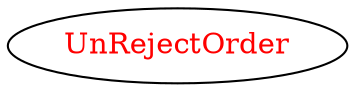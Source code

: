 digraph dependencyGraph {
 concentrate=true;
 ranksep="2.0";
 rankdir="LR"; 
 splines="ortho";
"UnRejectOrder" [fontcolor="red"];
}